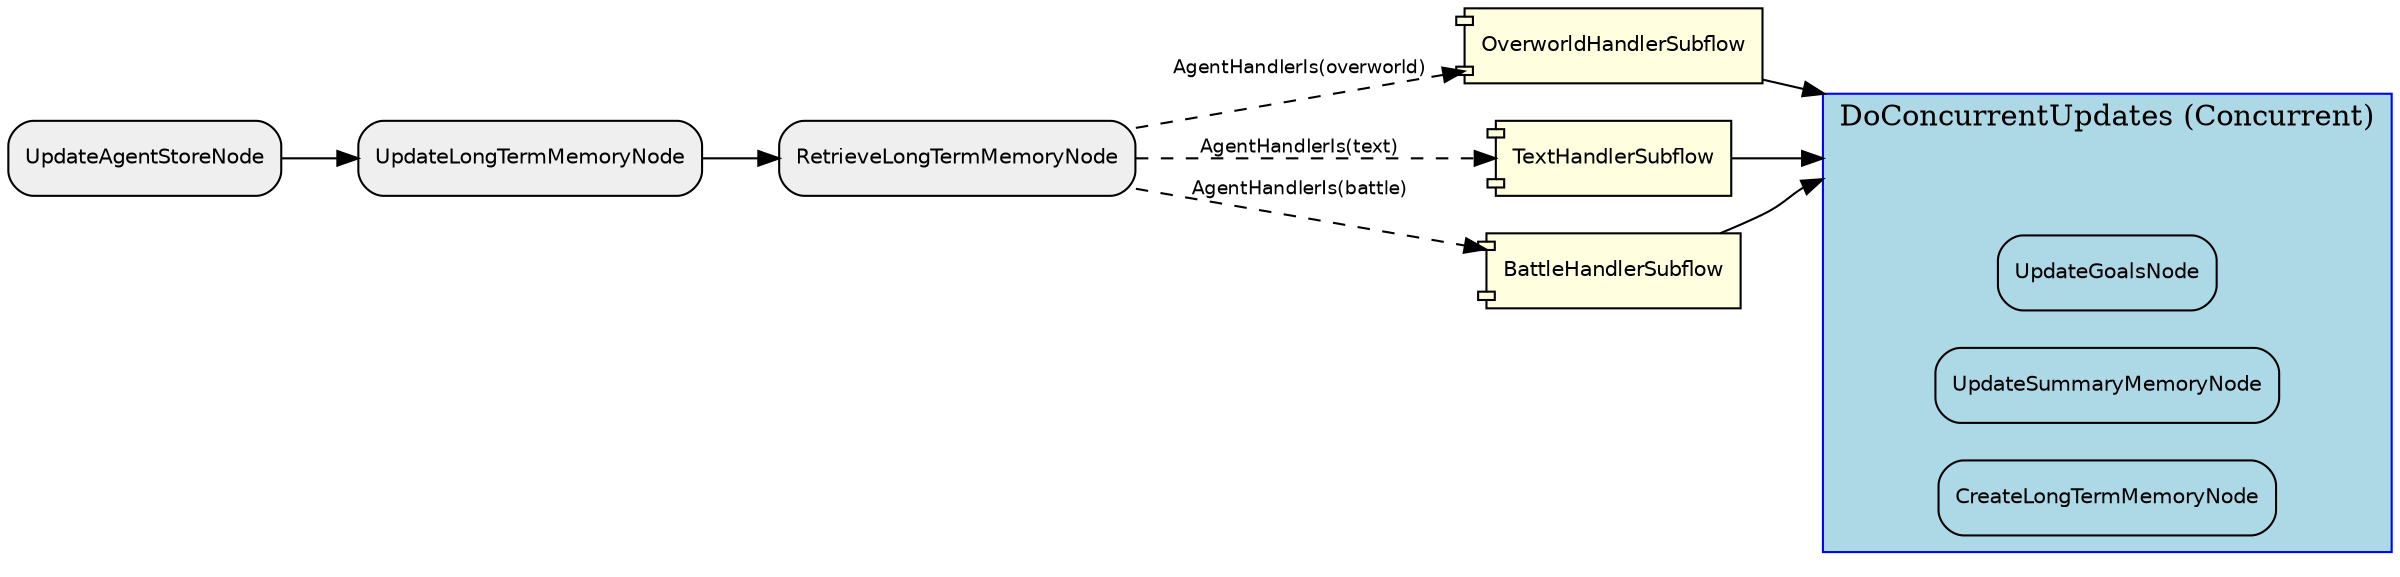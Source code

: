 digraph "G" {
  rankdir=LR;
  compound=true;
  node [shape=box, style="rounded,filled", fillcolor="#EFEFEF", fontname="Helvetica", fontsize=10];
  edge [fontname="Helvetica", fontsize=9];
  subgraph "cluster_b3H5VVraMrmZ4UsAiz41k" {
    label="DoConcurrentUpdates (Concurrent)";
    style="filled"; fillcolor="lightblue"; color="blue";
    node [fillcolor="lightblue", style="filled,rounded"];
    "b3H5VVraMrmZ4UsAiz41k__entry" [label="", shape=point, width=0.01, style=invis];
    "b3H5VVraMrmZ4UsAiz41k__exit"  [label="", shape=point, width=0.01, style=invis];
    Jpjj4Hl6CoQfjNYYRkrOe [label="UpdateGoalsNode"];
    U1S41vR2dN5AN0bR9nk2k [label="UpdateSummaryMemoryNode"];
    Wx7mTDOhLdg5VGuPyCp57 [label="CreateLongTermMemoryNode"];
  }
  Wx7mTDOhLdg5VGuPyCp57 [label="CreateLongTermMemoryNode"];
  SofP6yJCyvUuyVSpag27N [label="UpdateLongTermMemoryNode"];
  x9ZFB1IVrCPAvM0nA9SUO [label="UpdateAgentStoreNode"];
  Jpjj4Hl6CoQfjNYYRkrOe [label="UpdateGoalsNode"];
  "2ErnJHmCWvIhWhkdqXywR" [label="OverworldHandlerSubflow", shape=component, style="filled,rounded", fillcolor="lightyellow"];
  g12kDcX1UnGmAvx4GUkHM [label="RetrieveLongTermMemoryNode"];
  JCWiGcm5Q0MBFyu3SqHFT [label="TextHandlerSubflow", shape=component, style="filled,rounded", fillcolor="lightyellow"];
  U1S41vR2dN5AN0bR9nk2k [label="UpdateSummaryMemoryNode"];
  iDt9QNltHqAMrDkAWDKBu [label="BattleHandlerSubflow", shape=component, style="filled,rounded", fillcolor="lightyellow"];
  x9ZFB1IVrCPAvM0nA9SUO -> SofP6yJCyvUuyVSpag27N [style="solid"];
  SofP6yJCyvUuyVSpag27N -> g12kDcX1UnGmAvx4GUkHM [style="solid"];
  g12kDcX1UnGmAvx4GUkHM -> "2ErnJHmCWvIhWhkdqXywR" [style="dashed", label="AgentHandlerIs(overworld)"];
  g12kDcX1UnGmAvx4GUkHM -> iDt9QNltHqAMrDkAWDKBu [style="dashed", label="AgentHandlerIs(battle)"];
  g12kDcX1UnGmAvx4GUkHM -> JCWiGcm5Q0MBFyu3SqHFT [style="dashed", label="AgentHandlerIs(text)"];
  JCWiGcm5Q0MBFyu3SqHFT -> b3H5VVraMrmZ4UsAiz41k__entry [lhead="cluster_b3H5VVraMrmZ4UsAiz41k", style="solid"];
  iDt9QNltHqAMrDkAWDKBu -> b3H5VVraMrmZ4UsAiz41k__entry [lhead="cluster_b3H5VVraMrmZ4UsAiz41k", style="solid"];
  "2ErnJHmCWvIhWhkdqXywR" -> b3H5VVraMrmZ4UsAiz41k__entry [lhead="cluster_b3H5VVraMrmZ4UsAiz41k", style="solid"];
}

